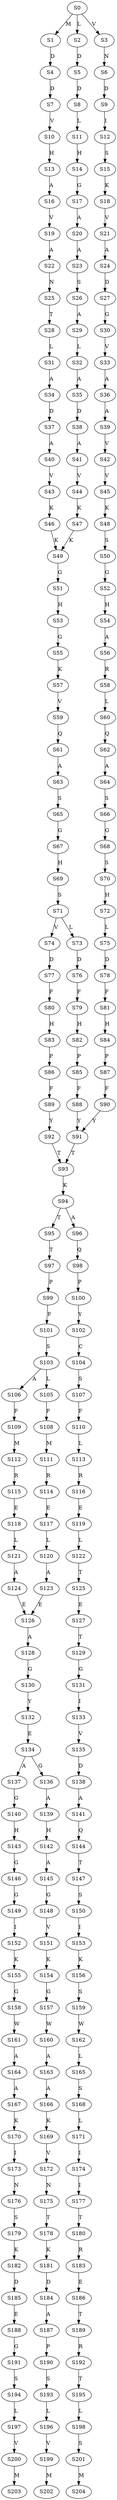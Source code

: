 strict digraph  {
	S0 -> S1 [ label = M ];
	S0 -> S2 [ label = L ];
	S0 -> S3 [ label = V ];
	S1 -> S4 [ label = D ];
	S2 -> S5 [ label = D ];
	S3 -> S6 [ label = N ];
	S4 -> S7 [ label = D ];
	S5 -> S8 [ label = D ];
	S6 -> S9 [ label = D ];
	S7 -> S10 [ label = V ];
	S8 -> S11 [ label = L ];
	S9 -> S12 [ label = I ];
	S10 -> S13 [ label = H ];
	S11 -> S14 [ label = H ];
	S12 -> S15 [ label = S ];
	S13 -> S16 [ label = A ];
	S14 -> S17 [ label = G ];
	S15 -> S18 [ label = K ];
	S16 -> S19 [ label = V ];
	S17 -> S20 [ label = A ];
	S18 -> S21 [ label = V ];
	S19 -> S22 [ label = A ];
	S20 -> S23 [ label = A ];
	S21 -> S24 [ label = A ];
	S22 -> S25 [ label = N ];
	S23 -> S26 [ label = S ];
	S24 -> S27 [ label = D ];
	S25 -> S28 [ label = T ];
	S26 -> S29 [ label = A ];
	S27 -> S30 [ label = G ];
	S28 -> S31 [ label = L ];
	S29 -> S32 [ label = L ];
	S30 -> S33 [ label = V ];
	S31 -> S34 [ label = A ];
	S32 -> S35 [ label = A ];
	S33 -> S36 [ label = A ];
	S34 -> S37 [ label = D ];
	S35 -> S38 [ label = D ];
	S36 -> S39 [ label = A ];
	S37 -> S40 [ label = A ];
	S38 -> S41 [ label = A ];
	S39 -> S42 [ label = V ];
	S40 -> S43 [ label = V ];
	S41 -> S44 [ label = V ];
	S42 -> S45 [ label = V ];
	S43 -> S46 [ label = K ];
	S44 -> S47 [ label = K ];
	S45 -> S48 [ label = K ];
	S46 -> S49 [ label = K ];
	S47 -> S49 [ label = K ];
	S48 -> S50 [ label = S ];
	S49 -> S51 [ label = G ];
	S50 -> S52 [ label = G ];
	S51 -> S53 [ label = H ];
	S52 -> S54 [ label = H ];
	S53 -> S55 [ label = G ];
	S54 -> S56 [ label = A ];
	S55 -> S57 [ label = K ];
	S56 -> S58 [ label = R ];
	S57 -> S59 [ label = V ];
	S58 -> S60 [ label = L ];
	S59 -> S61 [ label = Q ];
	S60 -> S62 [ label = Q ];
	S61 -> S63 [ label = A ];
	S62 -> S64 [ label = A ];
	S63 -> S65 [ label = S ];
	S64 -> S66 [ label = S ];
	S65 -> S67 [ label = G ];
	S66 -> S68 [ label = G ];
	S67 -> S69 [ label = H ];
	S68 -> S70 [ label = S ];
	S69 -> S71 [ label = S ];
	S70 -> S72 [ label = H ];
	S71 -> S73 [ label = L ];
	S71 -> S74 [ label = V ];
	S72 -> S75 [ label = L ];
	S73 -> S76 [ label = D ];
	S74 -> S77 [ label = D ];
	S75 -> S78 [ label = D ];
	S76 -> S79 [ label = F ];
	S77 -> S80 [ label = F ];
	S78 -> S81 [ label = F ];
	S79 -> S82 [ label = H ];
	S80 -> S83 [ label = H ];
	S81 -> S84 [ label = H ];
	S82 -> S85 [ label = P ];
	S83 -> S86 [ label = P ];
	S84 -> S87 [ label = P ];
	S85 -> S88 [ label = F ];
	S86 -> S89 [ label = F ];
	S87 -> S90 [ label = F ];
	S88 -> S91 [ label = Y ];
	S89 -> S92 [ label = Y ];
	S90 -> S91 [ label = Y ];
	S91 -> S93 [ label = T ];
	S92 -> S93 [ label = T ];
	S93 -> S94 [ label = K ];
	S94 -> S95 [ label = T ];
	S94 -> S96 [ label = A ];
	S95 -> S97 [ label = T ];
	S96 -> S98 [ label = Q ];
	S97 -> S99 [ label = P ];
	S98 -> S100 [ label = P ];
	S99 -> S101 [ label = F ];
	S100 -> S102 [ label = Y ];
	S101 -> S103 [ label = S ];
	S102 -> S104 [ label = C ];
	S103 -> S105 [ label = L ];
	S103 -> S106 [ label = A ];
	S104 -> S107 [ label = S ];
	S105 -> S108 [ label = F ];
	S106 -> S109 [ label = F ];
	S107 -> S110 [ label = F ];
	S108 -> S111 [ label = M ];
	S109 -> S112 [ label = M ];
	S110 -> S113 [ label = L ];
	S111 -> S114 [ label = R ];
	S112 -> S115 [ label = R ];
	S113 -> S116 [ label = R ];
	S114 -> S117 [ label = E ];
	S115 -> S118 [ label = E ];
	S116 -> S119 [ label = E ];
	S117 -> S120 [ label = L ];
	S118 -> S121 [ label = L ];
	S119 -> S122 [ label = L ];
	S120 -> S123 [ label = A ];
	S121 -> S124 [ label = A ];
	S122 -> S125 [ label = T ];
	S123 -> S126 [ label = E ];
	S124 -> S126 [ label = E ];
	S125 -> S127 [ label = E ];
	S126 -> S128 [ label = A ];
	S127 -> S129 [ label = T ];
	S128 -> S130 [ label = G ];
	S129 -> S131 [ label = G ];
	S130 -> S132 [ label = Y ];
	S131 -> S133 [ label = I ];
	S132 -> S134 [ label = E ];
	S133 -> S135 [ label = V ];
	S134 -> S136 [ label = G ];
	S134 -> S137 [ label = A ];
	S135 -> S138 [ label = D ];
	S136 -> S139 [ label = A ];
	S137 -> S140 [ label = G ];
	S138 -> S141 [ label = A ];
	S139 -> S142 [ label = H ];
	S140 -> S143 [ label = H ];
	S141 -> S144 [ label = Q ];
	S142 -> S145 [ label = A ];
	S143 -> S146 [ label = G ];
	S144 -> S147 [ label = T ];
	S145 -> S148 [ label = G ];
	S146 -> S149 [ label = G ];
	S147 -> S150 [ label = S ];
	S148 -> S151 [ label = V ];
	S149 -> S152 [ label = I ];
	S150 -> S153 [ label = I ];
	S151 -> S154 [ label = K ];
	S152 -> S155 [ label = K ];
	S153 -> S156 [ label = K ];
	S154 -> S157 [ label = G ];
	S155 -> S158 [ label = G ];
	S156 -> S159 [ label = S ];
	S157 -> S160 [ label = W ];
	S158 -> S161 [ label = W ];
	S159 -> S162 [ label = W ];
	S160 -> S163 [ label = A ];
	S161 -> S164 [ label = A ];
	S162 -> S165 [ label = L ];
	S163 -> S166 [ label = A ];
	S164 -> S167 [ label = A ];
	S165 -> S168 [ label = S ];
	S166 -> S169 [ label = K ];
	S167 -> S170 [ label = K ];
	S168 -> S171 [ label = L ];
	S169 -> S172 [ label = V ];
	S170 -> S173 [ label = I ];
	S171 -> S174 [ label = I ];
	S172 -> S175 [ label = N ];
	S173 -> S176 [ label = N ];
	S174 -> S177 [ label = I ];
	S175 -> S178 [ label = T ];
	S176 -> S179 [ label = S ];
	S177 -> S180 [ label = T ];
	S178 -> S181 [ label = K ];
	S179 -> S182 [ label = K ];
	S180 -> S183 [ label = R ];
	S181 -> S184 [ label = D ];
	S182 -> S185 [ label = D ];
	S183 -> S186 [ label = E ];
	S184 -> S187 [ label = A ];
	S185 -> S188 [ label = E ];
	S186 -> S189 [ label = T ];
	S187 -> S190 [ label = P ];
	S188 -> S191 [ label = G ];
	S189 -> S192 [ label = R ];
	S190 -> S193 [ label = S ];
	S191 -> S194 [ label = S ];
	S192 -> S195 [ label = T ];
	S193 -> S196 [ label = L ];
	S194 -> S197 [ label = L ];
	S195 -> S198 [ label = L ];
	S196 -> S199 [ label = V ];
	S197 -> S200 [ label = V ];
	S198 -> S201 [ label = S ];
	S199 -> S202 [ label = M ];
	S200 -> S203 [ label = M ];
	S201 -> S204 [ label = M ];
}
